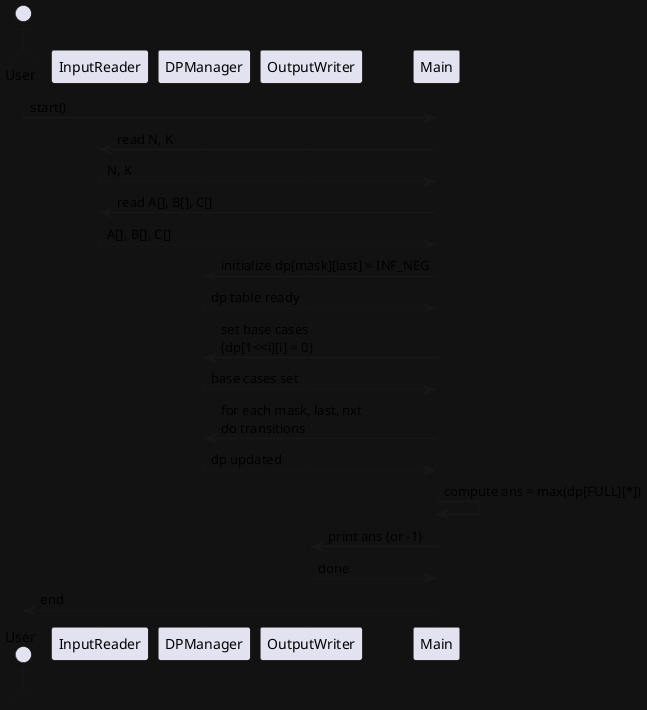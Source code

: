 @startuml TD

skinparam backgroundColor #121212
skinparam sequenceDiagramBackgroundColor #121212
skinparam sequenceDiagramArrowColor #BB86FC

skinparam sequenceDiagramActorBorderColor #BB86FC
skinparam sequenceDiagramActorBackgroundColor #1E1E1E
skinparam sequenceDiagramActorFontColor #FFFFFF

skinparam sequenceDiagramParticipantBorderColor #BB86FC
skinparam sequenceDiagramParticipantBackgroundColor #1E1E1E
skinparam sequenceDiagramParticipantFontColor #FFFFFF
skinparam sequenceDiagramParticipantFontName Roboto

skinparam sequenceDiagramMessageFontColor #FFFFFF
skinparam sequenceDiagramMessageFontName Roboto

actor User
participant InputReader
participant DPManager
participant OutputWriter
participant Main

User -> Main: start()
Main -> InputReader: read N, K
InputReader --> Main: N, K
Main -> InputReader: read A[], B[], C[]
InputReader --> Main: A[], B[], C[]
Main -> DPManager: initialize dp[mask][last] = INF_NEG
DPManager --> Main: dp table ready
Main -> DPManager: set base cases\n(dp[1<<i][i] = 0)
DPManager --> Main: base cases set
Main -> DPManager: for each mask, last, nxt\ndo transitions
DPManager --> Main: dp updated
Main -> Main: compute ans = max(dp[FULL][*])
Main -> OutputWriter: print ans (or -1)
OutputWriter --> Main: done
Main --> User: end

@enduml